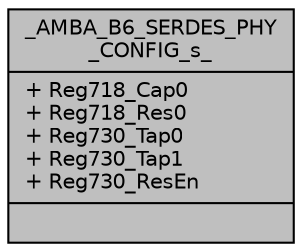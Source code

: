 digraph "_AMBA_B6_SERDES_PHY_CONFIG_s_"
{
 // INTERACTIVE_SVG=YES
 // LATEX_PDF_SIZE
  bgcolor="transparent";
  edge [fontname="Helvetica",fontsize="10",labelfontname="Helvetica",labelfontsize="10"];
  node [fontname="Helvetica",fontsize="10",shape=record];
  Node1 [label="{_AMBA_B6_SERDES_PHY\l_CONFIG_s_\n|+ Reg718_Cap0\l+ Reg718_Res0\l+ Reg730_Tap0\l+ Reg730_Tap1\l+ Reg730_ResEn\l|}",height=0.2,width=0.4,color="black", fillcolor="grey75", style="filled", fontcolor="black",tooltip=" "];
}
